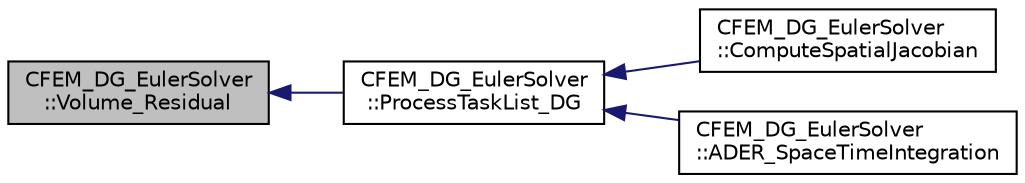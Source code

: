digraph "CFEM_DG_EulerSolver::Volume_Residual"
{
  edge [fontname="Helvetica",fontsize="10",labelfontname="Helvetica",labelfontsize="10"];
  node [fontname="Helvetica",fontsize="10",shape=record];
  rankdir="LR";
  Node1787 [label="CFEM_DG_EulerSolver\l::Volume_Residual",height=0.2,width=0.4,color="black", fillcolor="grey75", style="filled", fontcolor="black"];
  Node1787 -> Node1788 [dir="back",color="midnightblue",fontsize="10",style="solid",fontname="Helvetica"];
  Node1788 [label="CFEM_DG_EulerSolver\l::ProcessTaskList_DG",height=0.2,width=0.4,color="black", fillcolor="white", style="filled",URL="$class_c_f_e_m___d_g___euler_solver.html#a651cad1a94f2024c75a1a8be347e3375",tooltip="Function, which processes the list of tasks to be executed by the DG solver. "];
  Node1788 -> Node1789 [dir="back",color="midnightblue",fontsize="10",style="solid",fontname="Helvetica"];
  Node1789 [label="CFEM_DG_EulerSolver\l::ComputeSpatialJacobian",height=0.2,width=0.4,color="black", fillcolor="white", style="filled",URL="$class_c_f_e_m___d_g___euler_solver.html#ac59d8dae95e3c3cc3ab3feaeb9be4b22",tooltip="Function, which controls the computation of the spatial Jacobian. "];
  Node1788 -> Node1790 [dir="back",color="midnightblue",fontsize="10",style="solid",fontname="Helvetica"];
  Node1790 [label="CFEM_DG_EulerSolver\l::ADER_SpaceTimeIntegration",height=0.2,width=0.4,color="black", fillcolor="white", style="filled",URL="$class_c_f_e_m___d_g___euler_solver.html#a7f0da04d44069701db2228210b91c59e",tooltip="Function, to carry out the space time integration for ADER with time accurate local time stepping..."];
}

